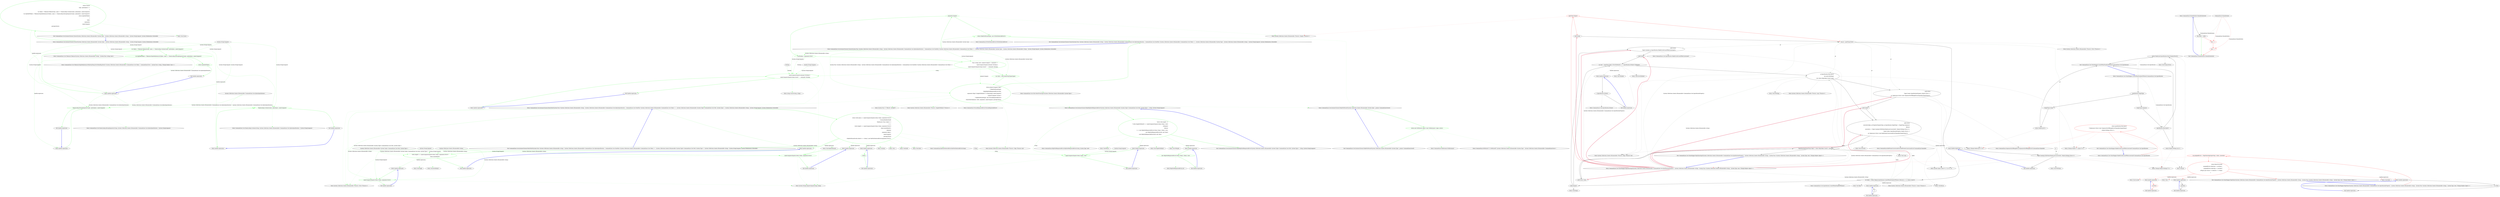 digraph  {
d1 [label="return Choose(\r\n                (args, optionSpecs) =>\r\n                    {\r\n                        var tokens = Tokenizer.Tokenize(args, name => NameLookup.Contains(name, optionSpecs, nameComparer));\r\n                        var explodedTokens = Tokenizer.ExplodeOptionList(tokens, name => NameLookup.HavingSeparator(name, optionSpecs, nameComparer));\r\n                        return explodedTokens;\r\n                    },\r\n                types,\r\n                arguments,\r\n                nameComparer,\r\n                parsingCulture);", span="19-29", cluster="CommandLine.Core.InstanceChooser.Choose(System.Collections.Generic.IEnumerable<System.Type>, System.Collections.Generic.IEnumerable<string>, System.StringComparer, System.Globalization.CultureInfo)", color=green, community=0];
d0 [label="Entry CommandLine.Core.InstanceChooser.Choose(System.Collections.Generic.IEnumerable<System.Type>, System.Collections.Generic.IEnumerable<string>, System.StringComparer, System.Globalization.CultureInfo)", span="13-13", cluster="CommandLine.Core.InstanceChooser.Choose(System.Collections.Generic.IEnumerable<System.Type>, System.Collections.Generic.IEnumerable<string>, System.StringComparer, System.Globalization.CultureInfo)"];
d2 [label="Exit CommandLine.Core.InstanceChooser.Choose(System.Collections.Generic.IEnumerable<System.Type>, System.Collections.Generic.IEnumerable<string>, System.StringComparer, System.Globalization.CultureInfo)", span="13-13", cluster="CommandLine.Core.InstanceChooser.Choose(System.Collections.Generic.IEnumerable<System.Type>, System.Collections.Generic.IEnumerable<string>, System.StringComparer, System.Globalization.CultureInfo)"];
d3 [label="Entry Unk.Choose", span="", cluster="Unk.Choose"];
d4 [label="Entry lambda expression", span="20-25", cluster="lambda expression"];
d5 [label="var tokens = Tokenizer.Tokenize(args, name => NameLookup.Contains(name, optionSpecs, nameComparer))", span="22-22", cluster="lambda expression", color=green, community=0];
d82 [label="System.StringComparer", span=""];
d6 [label="var explodedTokens = Tokenizer.ExplodeOptionList(tokens, name => NameLookup.HavingSeparator(name, optionSpecs, nameComparer))", span="23-23", cluster="lambda expression", color=green, community=0];
d9 [label="Entry CommandLine.Core.Tokenizer.Tokenize(System.Collections.Generic.IEnumerable<string>, System.Func<string, bool>)", span="14-14", cluster="CommandLine.Core.Tokenizer.Tokenize(System.Collections.Generic.IEnumerable<string>, System.Func<string, bool>)"];
d11 [label="Entry lambda expression", span="22-22", cluster="lambda expression"];
d12 [label="NameLookup.Contains(name, optionSpecs, nameComparer)", span="22-22", cluster="lambda expression", color=green, community=0];
d83 [label="System.Collections.Generic.IEnumerable<CommandLine.Core.OptionSpecification>", span=""];
d13 [label="Exit lambda expression", span="22-22", cluster="lambda expression"];
d14 [label="Entry CommandLine.Core.NameLookup.Contains(string, System.Collections.Generic.IEnumerable<CommandLine.Core.OptionSpecification>, System.StringComparer)", span="11-11", cluster="CommandLine.Core.NameLookup.Contains(string, System.Collections.Generic.IEnumerable<CommandLine.Core.OptionSpecification>, System.StringComparer)"];
d7 [label="return explodedTokens;", span="24-24", cluster="lambda expression", color=green, community=0];
d10 [label="Entry CommandLine.Core.Tokenizer.ExplodeOptionList(RailwaySharp.ErrorHandling.Result<System.Collections.Generic.IEnumerable<CommandLine.Core.Token>, CommandLine.Error>, System.Func<string, CSharpx.Maybe<char>>)", span="47-47", cluster="CommandLine.Core.Tokenizer.ExplodeOptionList(RailwaySharp.ErrorHandling.Result<System.Collections.Generic.IEnumerable<CommandLine.Core.Token>, CommandLine.Error>, System.Func<string, CSharpx.Maybe<char>>)"];
d15 [label="Entry lambda expression", span="23-23", cluster="lambda expression"];
d16 [label="NameLookup.HavingSeparator(name, optionSpecs, nameComparer)", span="23-23", cluster="lambda expression", color=green, community=0];
d17 [label="Exit lambda expression", span="23-23", cluster="lambda expression"];
d18 [label="Entry CommandLine.Core.NameLookup.HavingSeparator(string, System.Collections.Generic.IEnumerable<CommandLine.Core.OptionSpecification>, System.StringComparer)", span="16-16", cluster="CommandLine.Core.NameLookup.HavingSeparator(string, System.Collections.Generic.IEnumerable<CommandLine.Core.OptionSpecification>, System.StringComparer)"];
d8 [label="Exit lambda expression", span="20-25", cluster="lambda expression"];
d20 [label="arguments.Empty()", span="39-39", cluster="CommandLine.Core.InstanceChooser.Choose(System.Func<System.Collections.Generic.IEnumerable<string>, System.Collections.Generic.IEnumerable<CommandLine.Core.OptionSpecification>, CommandLine.Core.StatePair<System.Collections.Generic.IEnumerable<CommandLine.Core.Token>>>, System.Collections.Generic.IEnumerable<System.Type>, System.Collections.Generic.IEnumerable<string>, System.StringComparer, System.Globalization.CultureInfo)", color=green, community=0];
d19 [label="Entry CommandLine.Core.InstanceChooser.Choose(System.Func<System.Collections.Generic.IEnumerable<string>, System.Collections.Generic.IEnumerable<CommandLine.Core.OptionSpecification>, CommandLine.Core.StatePair<System.Collections.Generic.IEnumerable<CommandLine.Core.Token>>>, System.Collections.Generic.IEnumerable<System.Type>, System.Collections.Generic.IEnumerable<string>, System.StringComparer, System.Globalization.CultureInfo)", span="32-32", cluster="CommandLine.Core.InstanceChooser.Choose(System.Func<System.Collections.Generic.IEnumerable<string>, System.Collections.Generic.IEnumerable<CommandLine.Core.OptionSpecification>, CommandLine.Core.StatePair<System.Collections.Generic.IEnumerable<CommandLine.Core.Token>>>, System.Collections.Generic.IEnumerable<System.Type>, System.Collections.Generic.IEnumerable<string>, System.StringComparer, System.Globalization.CultureInfo)"];
d21 [label="return MakeNotParsed(types, new NoVerbSelectedError());", span="41-41", cluster="CommandLine.Core.InstanceChooser.Choose(System.Func<System.Collections.Generic.IEnumerable<string>, System.Collections.Generic.IEnumerable<CommandLine.Core.OptionSpecification>, CommandLine.Core.StatePair<System.Collections.Generic.IEnumerable<CommandLine.Core.Token>>>, System.Collections.Generic.IEnumerable<System.Type>, System.Collections.Generic.IEnumerable<string>, System.StringComparer, System.Globalization.CultureInfo)", color=green, community=0];
d22 [label="var firstArg = arguments.First()", span="44-44", cluster="CommandLine.Core.InstanceChooser.Choose(System.Func<System.Collections.Generic.IEnumerable<string>, System.Collections.Generic.IEnumerable<CommandLine.Core.OptionSpecification>, CommandLine.Core.StatePair<System.Collections.Generic.IEnumerable<CommandLine.Core.Token>>>, System.Collections.Generic.IEnumerable<System.Type>, System.Collections.Generic.IEnumerable<string>, System.StringComparer, System.Globalization.CultureInfo)", color=green, community=0];
d27 [label="Entry System.Collections.Generic.IEnumerable<TSource>.Empty<TSource>()", span="31-31", cluster="System.Collections.Generic.IEnumerable<TSource>.Empty<TSource>()"];
d26 [label="Exit CommandLine.Core.InstanceChooser.Choose(System.Func<System.Collections.Generic.IEnumerable<string>, System.Collections.Generic.IEnumerable<CommandLine.Core.OptionSpecification>, CommandLine.Core.StatePair<System.Collections.Generic.IEnumerable<CommandLine.Core.Token>>>, System.Collections.Generic.IEnumerable<System.Type>, System.Collections.Generic.IEnumerable<string>, System.StringComparer, System.Globalization.CultureInfo)", span="32-32", cluster="CommandLine.Core.InstanceChooser.Choose(System.Func<System.Collections.Generic.IEnumerable<string>, System.Collections.Generic.IEnumerable<CommandLine.Core.OptionSpecification>, CommandLine.Core.StatePair<System.Collections.Generic.IEnumerable<CommandLine.Core.Token>>>, System.Collections.Generic.IEnumerable<System.Type>, System.Collections.Generic.IEnumerable<string>, System.StringComparer, System.Globalization.CultureInfo)"];
d28 [label="Entry CommandLine.NoVerbSelectedError.NoVerbSelectedError()", span="421-421", cluster="CommandLine.NoVerbSelectedError.NoVerbSelectedError()"];
d29 [label="Entry CommandLine.Core.InstanceChooser.MakeNotParsed(System.Collections.Generic.IEnumerable<System.Type>, params CommandLine.Error[])", span="95-95", cluster="CommandLine.Core.InstanceChooser.MakeNotParsed(System.Collections.Generic.IEnumerable<System.Type>, params CommandLine.Error[])"];
d23 [label="Func<string, bool> preprocCompare = command =>\r\n                    nameComparer.Equals(command, firstArg) ||\r\n                    nameComparer.Equals(string.Concat(''--'', command), firstArg)", span="46-48", cluster="CommandLine.Core.InstanceChooser.Choose(System.Func<System.Collections.Generic.IEnumerable<string>, System.Collections.Generic.IEnumerable<CommandLine.Core.OptionSpecification>, CommandLine.Core.StatePair<System.Collections.Generic.IEnumerable<CommandLine.Core.Token>>>, System.Collections.Generic.IEnumerable<System.Type>, System.Collections.Generic.IEnumerable<string>, System.StringComparer, System.Globalization.CultureInfo)", color=green, community=0];
d30 [label="Entry System.Collections.Generic.IEnumerable<TSource>.First<TSource>()", span="0-0", cluster="System.Collections.Generic.IEnumerable<TSource>.First<TSource>()"];
d39 [label="nameComparer.Equals(command, firstArg) ||\r\n                    nameComparer.Equals(string.Concat(''--'', command), firstArg)", span="47-48", cluster="lambda expression", color=green, community=0];
d24 [label="var verbs = Verb.SelectFromTypes(types)", span="50-50", cluster="CommandLine.Core.InstanceChooser.Choose(System.Func<System.Collections.Generic.IEnumerable<string>, System.Collections.Generic.IEnumerable<CommandLine.Core.OptionSpecification>, CommandLine.Core.StatePair<System.Collections.Generic.IEnumerable<CommandLine.Core.Token>>>, System.Collections.Generic.IEnumerable<System.Type>, System.Collections.Generic.IEnumerable<string>, System.StringComparer, System.Globalization.CultureInfo)", color=green, community=0];
d25 [label="return preprocCompare(''help'')\r\n                ? MakeNotParsed(types,\r\n                    MakeHelpVerbRequestedError(verbs,\r\n                        arguments.Skip(1).SingleOrDefault() ?? string.Empty, nameComparer))\r\n                : preprocCompare(''version'')\r\n                    ? MakeNotParsed(types, new VersionRequestedError())\r\n                    : MatchVerb(tokenizer, verbs, arguments, nameComparer, parsingCulture);", span="52-58", cluster="CommandLine.Core.InstanceChooser.Choose(System.Func<System.Collections.Generic.IEnumerable<string>, System.Collections.Generic.IEnumerable<CommandLine.Core.OptionSpecification>, CommandLine.Core.StatePair<System.Collections.Generic.IEnumerable<CommandLine.Core.Token>>>, System.Collections.Generic.IEnumerable<System.Type>, System.Collections.Generic.IEnumerable<string>, System.StringComparer, System.Globalization.CultureInfo)", color=green, community=0];
d84 [label="System.StringComparer", span=""];
d85 [label=firstArg, span=""];
d38 [label="Entry lambda expression", span="46-48", cluster="lambda expression"];
d40 [label="Exit lambda expression", span="46-48", cluster="lambda expression"];
d41 [label="Entry System.StringComparer.Equals(string, string)", span="0-0", cluster="System.StringComparer.Equals(string, string)"];
d42 [label="Entry string.Concat(string, string)", span="0-0", cluster="string.Concat(string, string)"];
d31 [label="Entry CommandLine.Core.Verb.SelectFromTypes(System.Collections.Generic.IEnumerable<System.Type>)", span="40-40", cluster="CommandLine.Core.Verb.SelectFromTypes(System.Collections.Generic.IEnumerable<System.Type>)"];
d32 [label="Entry System.Func<T, TResult>.Invoke(T)", span="0-0", cluster="System.Func<T, TResult>.Invoke(T)"];
d33 [label="Entry System.Collections.Generic.IEnumerable<TSource>.Skip<TSource>(int)", span="0-0", cluster="System.Collections.Generic.IEnumerable<TSource>.Skip<TSource>(int)"];
d34 [label="Entry System.Collections.Generic.IEnumerable<TSource>.SingleOrDefault<TSource>()", span="0-0", cluster="System.Collections.Generic.IEnumerable<TSource>.SingleOrDefault<TSource>()"];
d35 [label="Entry CommandLine.Core.InstanceChooser.MakeHelpVerbRequestedError(System.Collections.Generic.IEnumerable<System.Tuple<CommandLine.Core.Verb, System.Type>>, string, System.StringComparer)", span="81-81", cluster="CommandLine.Core.InstanceChooser.MakeHelpVerbRequestedError(System.Collections.Generic.IEnumerable<System.Tuple<CommandLine.Core.Verb, System.Type>>, string, System.StringComparer)"];
d36 [label="Entry CommandLine.VersionRequestedError.VersionRequestedError()", span="432-432", cluster="CommandLine.VersionRequestedError.VersionRequestedError()"];
d37 [label="Entry CommandLine.Core.InstanceChooser.MatchVerb(System.Func<System.Collections.Generic.IEnumerable<string>, System.Collections.Generic.IEnumerable<CommandLine.Core.OptionSpecification>, CommandLine.Core.StatePair<System.Collections.Generic.IEnumerable<CommandLine.Core.Token>>>, System.Collections.Generic.IEnumerable<System.Tuple<CommandLine.Core.Verb, System.Type>>, System.Collections.Generic.IEnumerable<string>, System.StringComparer, System.Globalization.CultureInfo)", span="61-61", cluster="CommandLine.Core.InstanceChooser.MatchVerb(System.Func<System.Collections.Generic.IEnumerable<string>, System.Collections.Generic.IEnumerable<CommandLine.Core.OptionSpecification>, CommandLine.Core.StatePair<System.Collections.Generic.IEnumerable<CommandLine.Core.Token>>>, System.Collections.Generic.IEnumerable<System.Tuple<CommandLine.Core.Verb, System.Type>>, System.Collections.Generic.IEnumerable<string>, System.StringComparer, System.Globalization.CultureInfo)"];
d43 [label="return verbs.Any(a => nameComparer.Equals(a.Item1.Name, arguments.First()))\r\n                ? InstanceBuilder.Build(\r\n                    Maybe.Just<Func<object>>(\r\n                        () =>\r\n                            verbs.Single(v => nameComparer.Equals(v.Item1.Name, arguments.First()))\r\n                                .Item2.AutoDefault()),\r\n                    tokenizer,\r\n                    arguments.Skip(1),\r\n                    nameComparer,\r\n                    parsingCulture)\r\n                : MakeNotParsed(verbs.Select(v => v.Item2), new BadVerbSelectedError(arguments.First()));", span="68-78", cluster="CommandLine.Core.InstanceChooser.MatchVerb(System.Func<System.Collections.Generic.IEnumerable<string>, System.Collections.Generic.IEnumerable<CommandLine.Core.OptionSpecification>, CommandLine.Core.StatePair<System.Collections.Generic.IEnumerable<CommandLine.Core.Token>>>, System.Collections.Generic.IEnumerable<System.Tuple<CommandLine.Core.Verb, System.Type>>, System.Collections.Generic.IEnumerable<string>, System.StringComparer, System.Globalization.CultureInfo)", color=green, community=0];
d44 [label="Exit CommandLine.Core.InstanceChooser.MatchVerb(System.Func<System.Collections.Generic.IEnumerable<string>, System.Collections.Generic.IEnumerable<CommandLine.Core.OptionSpecification>, CommandLine.Core.StatePair<System.Collections.Generic.IEnumerable<CommandLine.Core.Token>>>, System.Collections.Generic.IEnumerable<System.Tuple<CommandLine.Core.Verb, System.Type>>, System.Collections.Generic.IEnumerable<string>, System.StringComparer, System.Globalization.CultureInfo)", span="61-61", cluster="CommandLine.Core.InstanceChooser.MatchVerb(System.Func<System.Collections.Generic.IEnumerable<string>, System.Collections.Generic.IEnumerable<CommandLine.Core.OptionSpecification>, CommandLine.Core.StatePair<System.Collections.Generic.IEnumerable<CommandLine.Core.Token>>>, System.Collections.Generic.IEnumerable<System.Tuple<CommandLine.Core.Verb, System.Type>>, System.Collections.Generic.IEnumerable<string>, System.StringComparer, System.Globalization.CultureInfo)"];
d45 [label="Entry Unk.Any", span="", cluster="Unk.Any"];
d46 [label="Entry Unk.>", span="", cluster="Unk.>"];
d47 [label="Entry Unk.Build", span="", cluster="Unk.Build"];
d48 [label="Entry Unk.Select", span="", cluster="Unk.Select"];
d49 [label="Entry CommandLine.BadVerbSelectedError.BadVerbSelectedError(string)", span="357-357", cluster="CommandLine.BadVerbSelectedError.BadVerbSelectedError(string)"];
d50 [label="Entry Unk.MakeNotParsed", span="", cluster="Unk.MakeNotParsed"];
d51 [label="Entry lambda expression", span="68-68", cluster="lambda expression"];
d54 [label="Entry lambda expression", span="71-73", cluster="lambda expression"];
d62 [label="Entry lambda expression", span="78-78", cluster="lambda expression"];
d52 [label="nameComparer.Equals(a.Item1.Name, arguments.First())", span="68-68", cluster="lambda expression", color=green, community=0];
d86 [label="System.Collections.Generic.IEnumerable<string>", span=""];
d87 [label="System.StringComparer", span=""];
d53 [label="Exit lambda expression", span="68-68", cluster="lambda expression"];
d55 [label="verbs.Single(v => nameComparer.Equals(v.Item1.Name, arguments.First()))\r\n                                .Item2.AutoDefault()", span="72-73", cluster="lambda expression", color=green, community=0];
d88 [label="System.Collections.Generic.IEnumerable<System.Tuple<CommandLine.Core.Verb, System.Type>>", span=""];
d56 [label="Exit lambda expression", span="71-73", cluster="lambda expression"];
d57 [label="Entry Unk.Single", span="", cluster="Unk.Single"];
d58 [label="Entry Unk.AutoDefault", span="", cluster="Unk.AutoDefault"];
d59 [label="Entry lambda expression", span="72-72", cluster="lambda expression"];
d60 [label="nameComparer.Equals(v.Item1.Name, arguments.First())", span="72-72", cluster="lambda expression", color=green, community=0];
d61 [label="Exit lambda expression", span="72-72", cluster="lambda expression"];
d63 [label="v.Item2", span="78-78", cluster="lambda expression", color=green, community=0];
d64 [label="Exit lambda expression", span="78-78", cluster="lambda expression"];
d65 [label="return verb.Length > 0\r\n                ? verbs.SingleOrDefault(v => nameComparer.Equals(v.Item1.Name, verb))\r\n                        .ToMaybe()\r\n                        .Return(\r\n                            v => new HelpVerbRequestedError(v.Item1.Name, v.Item2, true),\r\n                            new HelpVerbRequestedError(null, null, false))\r\n                : new HelpVerbRequestedError(null, null, false);", span="86-92", cluster="CommandLine.Core.InstanceChooser.MakeHelpVerbRequestedError(System.Collections.Generic.IEnumerable<System.Tuple<CommandLine.Core.Verb, System.Type>>, string, System.StringComparer)", color=green, community=0];
d66 [label="Exit CommandLine.Core.InstanceChooser.MakeHelpVerbRequestedError(System.Collections.Generic.IEnumerable<System.Tuple<CommandLine.Core.Verb, System.Type>>, string, System.StringComparer)", span="81-81", cluster="CommandLine.Core.InstanceChooser.MakeHelpVerbRequestedError(System.Collections.Generic.IEnumerable<System.Tuple<CommandLine.Core.Verb, System.Type>>, string, System.StringComparer)"];
d67 [label="Entry Unk.SingleOrDefault", span="", cluster="Unk.SingleOrDefault"];
d68 [label="Entry Unk.ToMaybe", span="", cluster="Unk.ToMaybe"];
d69 [label="Entry CommandLine.HelpVerbRequestedError.HelpVerbRequestedError(string, System.Type, bool)", span="383-383", cluster="CommandLine.HelpVerbRequestedError.HelpVerbRequestedError(string, System.Type, bool)"];
d70 [label="Entry Unk.Return", span="", cluster="Unk.Return"];
d71 [label="Entry lambda expression", span="87-87", cluster="lambda expression"];
d74 [label="Entry lambda expression", span="90-90", cluster="lambda expression"];
d72 [label="nameComparer.Equals(v.Item1.Name, verb)", span="87-87", cluster="lambda expression", color=green, community=0];
d89 [label=string, span=""];
d90 [label="System.StringComparer", span=""];
d73 [label="Exit lambda expression", span="87-87", cluster="lambda expression"];
d75 [label="new HelpVerbRequestedError(v.Item1.Name, v.Item2, true)", span="90-90", cluster="lambda expression", color=green, community=0];
d76 [label="Exit lambda expression", span="90-90", cluster="lambda expression"];
d77 [label="Entry HelpVerbRequestedError.cstr", span="", cluster="HelpVerbRequestedError.cstr"];
d78 [label="return new NotParsed<object>(new NullInstance(), types, errors);", span="97-97", cluster="CommandLine.Core.InstanceChooser.MakeNotParsed(System.Collections.Generic.IEnumerable<System.Type>, params CommandLine.Error[])", color=green, community=0];
d79 [label="Exit CommandLine.Core.InstanceChooser.MakeNotParsed(System.Collections.Generic.IEnumerable<System.Type>, params CommandLine.Error[])", span="95-95", cluster="CommandLine.Core.InstanceChooser.MakeNotParsed(System.Collections.Generic.IEnumerable<System.Type>, params CommandLine.Error[])"];
d80 [label="Entry CommandLine.NotParsed<T>.NotParsed(T, System.Collections.Generic.IEnumerable<System.Type>, System.Collections.Generic.IEnumerable<CommandLine.Error>)", span="136-136", cluster="CommandLine.NotParsed<T>.NotParsed(T, System.Collections.Generic.IEnumerable<System.Type>, System.Collections.Generic.IEnumerable<CommandLine.Error>)"];
d81 [label="Entry CommandLine.NullInstance.NullInstance()", span="9-9", cluster="CommandLine.NullInstance.NullInstance()"];
m0_62 [label="Entry Unk.Just", span="", cluster="Unk.Just", file="OptionAttribute.cs"];
m0_38 [label="Entry Unk.Empty", span="", cluster="Unk.Empty", file="OptionAttribute.cs"];
m0_0 [label="Entry CommandLine.Core.ValueMapper.MapValues(System.Collections.Generic.IEnumerable<CommandLine.Core.SpecificationProperty>, System.Collections.Generic.IEnumerable<string>, System.Func<System.Collections.Generic.IEnumerable<string>, System.Type, bool, CSharpx.Maybe<object>>)", span="15-15", cluster="CommandLine.Core.ValueMapper.MapValues(System.Collections.Generic.IEnumerable<CommandLine.Core.SpecificationProperty>, System.Collections.Generic.IEnumerable<string>, System.Func<System.Collections.Generic.IEnumerable<string>, System.Type, bool, CSharpx.Maybe<object>>)", file="OptionAttribute.cs"];
m0_1 [label="var propAndErrors = MapValuesImpl(specProps, values, converter)", span="20-20", cluster="CommandLine.Core.ValueMapper.MapValues(System.Collections.Generic.IEnumerable<CommandLine.Core.SpecificationProperty>, System.Collections.Generic.IEnumerable<string>, System.Func<System.Collections.Generic.IEnumerable<string>, System.Type, bool, CSharpx.Maybe<object>>)", color=red, community=0, file="OptionAttribute.cs"];
m0_2 [label="return Result.Succeed(\r\n                propAndErrors.Select(pe => pe.Item1),\r\n                propAndErrors.Select(pe => pe.Item2)\r\n                    .OfType<Just<Error>>().Select(e => e.Value)\r\n                );", span="22-26", cluster="CommandLine.Core.ValueMapper.MapValues(System.Collections.Generic.IEnumerable<CommandLine.Core.SpecificationProperty>, System.Collections.Generic.IEnumerable<string>, System.Func<System.Collections.Generic.IEnumerable<string>, System.Type, bool, CSharpx.Maybe<object>>)", color=red, community=0, file="OptionAttribute.cs"];
m0_3 [label="Exit CommandLine.Core.ValueMapper.MapValues(System.Collections.Generic.IEnumerable<CommandLine.Core.SpecificationProperty>, System.Collections.Generic.IEnumerable<string>, System.Func<System.Collections.Generic.IEnumerable<string>, System.Type, bool, CSharpx.Maybe<object>>)", span="15-15", cluster="CommandLine.Core.ValueMapper.MapValues(System.Collections.Generic.IEnumerable<CommandLine.Core.SpecificationProperty>, System.Collections.Generic.IEnumerable<string>, System.Func<System.Collections.Generic.IEnumerable<string>, System.Type, bool, CSharpx.Maybe<object>>)", file="OptionAttribute.cs"];
m0_50 [label="Entry Unk.converter", span="", cluster="Unk.converter", file="OptionAttribute.cs"];
m0_6 [label="Entry Unk.>", span="", cluster="Unk.>", file="OptionAttribute.cs"];
m0_4 [label="Entry CommandLine.Core.ValueMapper.MapValuesImpl(System.Collections.Generic.IEnumerable<CommandLine.Core.SpecificationProperty>, System.Collections.Generic.IEnumerable<string>, System.Func<System.Collections.Generic.IEnumerable<string>, System.Type, bool, CSharpx.Maybe<object>>)", span="29-29", cluster="CommandLine.Core.ValueMapper.MapValuesImpl(System.Collections.Generic.IEnumerable<CommandLine.Core.SpecificationProperty>, System.Collections.Generic.IEnumerable<string>, System.Func<System.Collections.Generic.IEnumerable<string>, System.Type, bool, CSharpx.Maybe<object>>)", file="OptionAttribute.cs"];
m0_17 [label="specProps.Empty()", span="34-34", cluster="CommandLine.Core.ValueMapper.MapValuesImpl(System.Collections.Generic.IEnumerable<CommandLine.Core.SpecificationProperty>, System.Collections.Generic.IEnumerable<string>, System.Func<System.Collections.Generic.IEnumerable<string>, System.Type, bool, CSharpx.Maybe<object>>)", color=red, community=0, file="OptionAttribute.cs"];
m0_18 [label="yield break;", span="36-36", cluster="CommandLine.Core.ValueMapper.MapValuesImpl(System.Collections.Generic.IEnumerable<CommandLine.Core.SpecificationProperty>, System.Collections.Generic.IEnumerable<string>, System.Func<System.Collections.Generic.IEnumerable<string>, System.Type, bool, CSharpx.Maybe<object>>)", file="OptionAttribute.cs"];
m0_22 [label="yield return\r\n                    Tuple.Create(pt, pt.Specification.MakeErrorInCaseOfMinConstraint());", span="42-43", cluster="CommandLine.Core.ValueMapper.MapValuesImpl(System.Collections.Generic.IEnumerable<CommandLine.Core.SpecificationProperty>, System.Collections.Generic.IEnumerable<string>, System.Func<System.Collections.Generic.IEnumerable<string>, System.Type, bool, CSharpx.Maybe<object>>)", file="OptionAttribute.cs"];
m0_23 [label="yield break;", span="44-44", cluster="CommandLine.Core.ValueMapper.MapValuesImpl(System.Collections.Generic.IEnumerable<CommandLine.Core.SpecificationProperty>, System.Collections.Generic.IEnumerable<string>, System.Func<System.Collections.Generic.IEnumerable<string>, System.Type, bool, CSharpx.Maybe<object>>)", file="OptionAttribute.cs"];
m0_26 [label="yield return\r\n                    Tuple.Create<SpecificationProperty, Maybe<Error>>(\r\n                        pt, Maybe.Just<Error>(new SequenceOutOfRangeError(NameInfo.EmptyName)));", span="52-54", cluster="CommandLine.Core.ValueMapper.MapValuesImpl(System.Collections.Generic.IEnumerable<CommandLine.Core.SpecificationProperty>, System.Collections.Generic.IEnumerable<string>, System.Func<System.Collections.Generic.IEnumerable<string>, System.Type, bool, CSharpx.Maybe<object>>)", file="OptionAttribute.cs"];
m0_27 [label="yield break;", span="55-55", cluster="CommandLine.Core.ValueMapper.MapValuesImpl(System.Collections.Generic.IEnumerable<CommandLine.Core.SpecificationProperty>, System.Collections.Generic.IEnumerable<string>, System.Func<System.Collections.Generic.IEnumerable<string>, System.Type, bool, CSharpx.Maybe<object>>)", file="OptionAttribute.cs"];
m0_28 [label="yield return\r\n                converter(taken, pt.Property.PropertyType, pt.Specification.TargetType != TargetType.Sequence)\r\n                    .Return(\r\n                        converted => Tuple.Create(pt.WithValue(Maybe.Just(converted)), Maybe.Nothing<Error>()),\r\n                        Tuple.Create<SpecificationProperty, Maybe<Error>>(\r\n                            pt, Maybe.Just<Error>(new BadFormatConversionError(NameInfo.EmptyName))));", span="58-63", cluster="CommandLine.Core.ValueMapper.MapValuesImpl(System.Collections.Generic.IEnumerable<CommandLine.Core.SpecificationProperty>, System.Collections.Generic.IEnumerable<string>, System.Func<System.Collections.Generic.IEnumerable<string>, System.Type, bool, CSharpx.Maybe<object>>)", file="OptionAttribute.cs"];
m0_30 [label="yield return value;", span="67-67", cluster="CommandLine.Core.ValueMapper.MapValuesImpl(System.Collections.Generic.IEnumerable<CommandLine.Core.SpecificationProperty>, System.Collections.Generic.IEnumerable<string>, System.Func<System.Collections.Generic.IEnumerable<string>, System.Type, bool, CSharpx.Maybe<object>>)", file="OptionAttribute.cs"];
m0_19 [label="var pt = specProps.First()", span="38-38", cluster="CommandLine.Core.ValueMapper.MapValuesImpl(System.Collections.Generic.IEnumerable<CommandLine.Core.SpecificationProperty>, System.Collections.Generic.IEnumerable<string>, System.Func<System.Collections.Generic.IEnumerable<string>, System.Type, bool, CSharpx.Maybe<object>>)", file="OptionAttribute.cs"];
m0_20 [label="var taken = values.Take(pt.Specification.CountOfMaxNumberOfValues().Return(n => n, values.Count()))", span="39-39", cluster="CommandLine.Core.ValueMapper.MapValuesImpl(System.Collections.Generic.IEnumerable<CommandLine.Core.SpecificationProperty>, System.Collections.Generic.IEnumerable<string>, System.Func<System.Collections.Generic.IEnumerable<string>, System.Type, bool, CSharpx.Maybe<object>>)", file="OptionAttribute.cs"];
m0_24 [label="var next = specProps.Skip(1).FirstOrDefault(s => s.Specification.IsValue()).ToMaybe()", span="47-47", cluster="CommandLine.Core.ValueMapper.MapValuesImpl(System.Collections.Generic.IEnumerable<CommandLine.Core.SpecificationProperty>, System.Collections.Generic.IEnumerable<string>, System.Func<System.Collections.Generic.IEnumerable<string>, System.Type, bool, CSharpx.Maybe<object>>)", file="OptionAttribute.cs"];
m0_25 [label="pt.Specification.Max.IsJust()\r\n                && next.IsNothing()\r\n                && values.Skip(taken.Count()).Any()", span="48-50", cluster="CommandLine.Core.ValueMapper.MapValuesImpl(System.Collections.Generic.IEnumerable<CommandLine.Core.SpecificationProperty>, System.Collections.Generic.IEnumerable<string>, System.Func<System.Collections.Generic.IEnumerable<string>, System.Type, bool, CSharpx.Maybe<object>>)", file="OptionAttribute.cs"];
m0_29 [label="MapValuesImpl(specProps.Skip(1), values.Skip(taken.Count()), converter)", span="65-65", cluster="CommandLine.Core.ValueMapper.MapValuesImpl(System.Collections.Generic.IEnumerable<CommandLine.Core.SpecificationProperty>, System.Collections.Generic.IEnumerable<string>, System.Func<System.Collections.Generic.IEnumerable<string>, System.Type, bool, CSharpx.Maybe<object>>)", file="OptionAttribute.cs"];
m0_21 [label="taken.Empty()", span="40-40", cluster="CommandLine.Core.ValueMapper.MapValuesImpl(System.Collections.Generic.IEnumerable<CommandLine.Core.SpecificationProperty>, System.Collections.Generic.IEnumerable<string>, System.Func<System.Collections.Generic.IEnumerable<string>, System.Type, bool, CSharpx.Maybe<object>>)", file="OptionAttribute.cs"];
m0_31 [label="Exit CommandLine.Core.ValueMapper.MapValuesImpl(System.Collections.Generic.IEnumerable<CommandLine.Core.SpecificationProperty>, System.Collections.Generic.IEnumerable<string>, System.Func<System.Collections.Generic.IEnumerable<string>, System.Type, bool, CSharpx.Maybe<object>>)", span="29-29", cluster="CommandLine.Core.ValueMapper.MapValuesImpl(System.Collections.Generic.IEnumerable<CommandLine.Core.SpecificationProperty>, System.Collections.Generic.IEnumerable<string>, System.Func<System.Collections.Generic.IEnumerable<string>, System.Type, bool, CSharpx.Maybe<object>>)", file="OptionAttribute.cs"];
m0_34 [label="Entry CommandLine.Core.Specification.CountOfMaxNumberOfValues()", span="71-71", cluster="CommandLine.Core.Specification.CountOfMaxNumberOfValues()", file="OptionAttribute.cs"];
m0_58 [label="Entry CommandLine.Core.Specification.IsValue()", span="15-15", cluster="CommandLine.Core.Specification.IsValue()", file="OptionAttribute.cs"];
m0_45 [label="Entry Unk.IsNothing", span="", cluster="Unk.IsNothing", file="OptionAttribute.cs"];
m0_74 [label="Entry Unk.FromJustStrict", span="", cluster="Unk.FromJustStrict", file="OptionAttribute.cs"];
m0_37 [label="Entry Unk.Take", span="", cluster="Unk.Take", file="OptionAttribute.cs"];
m0_43 [label="Entry Unk.ToMaybe", span="", cluster="Unk.ToMaybe", file="OptionAttribute.cs"];
m0_47 [label="Entry System.Collections.Generic.IEnumerable<TSource>.Any<TSource>()", span="0-0", cluster="System.Collections.Generic.IEnumerable<TSource>.Any<TSource>()", file="OptionAttribute.cs"];
m0_40 [label="Entry System.Tuple.Create<T1, T2>(T1, T2)", span="0-0", cluster="System.Tuple.Create<T1, T2>(T1, T2)", file="OptionAttribute.cs"];
m0_48 [label="Entry CommandLine.SequenceOutOfRangeError.SequenceOutOfRangeError(CommandLine.NameInfo)", span="360-360", cluster="CommandLine.SequenceOutOfRangeError.SequenceOutOfRangeError(CommandLine.NameInfo)", file="OptionAttribute.cs"];
m0_59 [label="Entry lambda expression", span="61-61", cluster="lambda expression", file="OptionAttribute.cs"];
m0_8 [label="Entry lambda expression", span="23-23", cluster="lambda expression", file="OptionAttribute.cs"];
m0_11 [label="Entry lambda expression", span="24-24", cluster="lambda expression", file="OptionAttribute.cs"];
m0_14 [label="Entry lambda expression", span="25-25", cluster="lambda expression", file="OptionAttribute.cs"];
m0_9 [label="pe.Item1", span="23-23", cluster="lambda expression", color=red, community=0, file="OptionAttribute.cs"];
m0_10 [label="Exit lambda expression", span="23-23", cluster="lambda expression", file="OptionAttribute.cs"];
m0_12 [label="pe.Item2", span="24-24", cluster="lambda expression", file="OptionAttribute.cs"];
m0_13 [label="Exit lambda expression", span="24-24", cluster="lambda expression", file="OptionAttribute.cs"];
m0_15 [label="e.Value", span="25-25", cluster="lambda expression", file="OptionAttribute.cs"];
m0_16 [label="Exit lambda expression", span="25-25", cluster="lambda expression", file="OptionAttribute.cs"];
m0_60 [label="Tuple.Create(pt.WithValue(Maybe.Just(converted)), Maybe.Nothing<Error>())", span="61-61", cluster="lambda expression", file="OptionAttribute.cs"];
m0_52 [label="Entry lambda expression", span="39-39", cluster="lambda expression", file="OptionAttribute.cs"];
m0_55 [label="Entry lambda expression", span="47-47", cluster="lambda expression", file="OptionAttribute.cs"];
m0_53 [label=n, span="39-39", cluster="lambda expression", file="OptionAttribute.cs"];
m0_54 [label="Exit lambda expression", span="39-39", cluster="lambda expression", file="OptionAttribute.cs"];
m0_56 [label="s.Specification.IsValue()", span="47-47", cluster="lambda expression", file="OptionAttribute.cs"];
m0_57 [label="Exit lambda expression", span="47-47", cluster="lambda expression", file="OptionAttribute.cs"];
m0_61 [label="Exit lambda expression", span="61-61", cluster="lambda expression", file="OptionAttribute.cs"];
m0_33 [label="Entry System.Collections.Generic.IEnumerable<TSource>.First<TSource>()", span="0-0", cluster="System.Collections.Generic.IEnumerable<TSource>.First<TSource>()", file="OptionAttribute.cs"];
m0_49 [label="Entry CSharpx.Maybe.Just<T>(T)", span="124-124", cluster="CSharpx.Maybe.Just<T>(T)", file="OptionAttribute.cs"];
m0_41 [label="Entry System.Collections.Generic.IEnumerable<TSource>.Skip<TSource>(int)", span="0-0", cluster="System.Collections.Generic.IEnumerable<TSource>.Skip<TSource>(int)", file="OptionAttribute.cs"];
m0_75 [label="Entry CommandLine.Core.ValueMapper.MakeErrorInCaseOfMinConstraint(CommandLine.Core.Specification)", span="87-87", cluster="CommandLine.Core.ValueMapper.MakeErrorInCaseOfMinConstraint(CommandLine.Core.Specification)", file="OptionAttribute.cs"];
m0_76 [label="return specification.Min.IsJust()\r\n                ? Maybe.Just<Error>(new SequenceOutOfRangeError(NameInfo.EmptyName))\r\n                : Maybe.Nothing<Error>();", span="89-91", cluster="CommandLine.Core.ValueMapper.MakeErrorInCaseOfMinConstraint(CommandLine.Core.Specification)", color=red, community=0, file="OptionAttribute.cs"];
m0_77 [label="Exit CommandLine.Core.ValueMapper.MakeErrorInCaseOfMinConstraint(CommandLine.Core.Specification)", span="87-87", cluster="CommandLine.Core.ValueMapper.MakeErrorInCaseOfMinConstraint(CommandLine.Core.Specification)", file="OptionAttribute.cs"];
m0_5 [label="Entry Unk.Select", span="", cluster="Unk.Select", file="OptionAttribute.cs"];
m0_51 [label="Entry CommandLine.BadFormatConversionError.BadFormatConversionError(CommandLine.NameInfo)", span="349-349", cluster="CommandLine.BadFormatConversionError.BadFormatConversionError(CommandLine.NameInfo)", file="OptionAttribute.cs"];
m0_39 [label="Entry CommandLine.Core.Specification.MakeErrorInCaseOfMinConstraint()", span="87-87", cluster="CommandLine.Core.Specification.MakeErrorInCaseOfMinConstraint()", file="OptionAttribute.cs"];
m0_36 [label="Entry Unk.Return", span="", cluster="Unk.Return", file="OptionAttribute.cs"];
m0_64 [label="Entry CSharpx.Maybe.Nothing<T>()", span="116-116", cluster="CSharpx.Maybe.Nothing<T>()", file="OptionAttribute.cs"];
m0_63 [label="Entry Unk.WithValue", span="", cluster="Unk.WithValue", file="OptionAttribute.cs"];
m0_35 [label="Entry System.Collections.Generic.IEnumerable<TSource>.Count<TSource>()", span="0-0", cluster="System.Collections.Generic.IEnumerable<TSource>.Count<TSource>()", file="OptionAttribute.cs"];
m0_65 [label="Entry CommandLine.Core.ValueMapper.CountOfMaxNumberOfValues(CommandLine.Core.Specification)", span="71-71", cluster="CommandLine.Core.ValueMapper.CountOfMaxNumberOfValues(CommandLine.Core.Specification)", file="OptionAttribute.cs"];
m0_66 [label="specification.TargetType", span="73-73", cluster="CommandLine.Core.ValueMapper.CountOfMaxNumberOfValues(CommandLine.Core.Specification)", file="OptionAttribute.cs"];
m0_70 [label="specification.Max.IsJust()", span="78-78", cluster="CommandLine.Core.ValueMapper.CountOfMaxNumberOfValues(CommandLine.Core.Specification)", file="OptionAttribute.cs"];
m0_71 [label="return Maybe.Just(specification.Max.FromJustStrict());", span="80-80", cluster="CommandLine.Core.ValueMapper.CountOfMaxNumberOfValues(CommandLine.Core.Specification)", file="OptionAttribute.cs"];
m0_67 [label="TargetType.Scalar", span="75-75", cluster="CommandLine.Core.ValueMapper.CountOfMaxNumberOfValues(CommandLine.Core.Specification)", file="OptionAttribute.cs"];
m0_69 [label="TargetType.Sequence", span="77-77", cluster="CommandLine.Core.ValueMapper.CountOfMaxNumberOfValues(CommandLine.Core.Specification)", file="OptionAttribute.cs"];
m0_68 [label="return Maybe.Just(1);", span="76-76", cluster="CommandLine.Core.ValueMapper.CountOfMaxNumberOfValues(CommandLine.Core.Specification)", file="OptionAttribute.cs"];
m0_72 [label="return Maybe.Nothing<int>();", span="84-84", cluster="CommandLine.Core.ValueMapper.CountOfMaxNumberOfValues(CommandLine.Core.Specification)", file="OptionAttribute.cs"];
m0_73 [label="Exit CommandLine.Core.ValueMapper.CountOfMaxNumberOfValues(CommandLine.Core.Specification)", span="71-71", cluster="CommandLine.Core.ValueMapper.CountOfMaxNumberOfValues(CommandLine.Core.Specification)", file="OptionAttribute.cs"];
m0_42 [label="Entry Unk.FirstOrDefault", span="", cluster="Unk.FirstOrDefault", file="OptionAttribute.cs"];
m0_44 [label="Entry CSharpx.Maybe<T>.IsJust<T>()", span="326-326", cluster="CSharpx.Maybe<T>.IsJust<T>()", file="OptionAttribute.cs"];
m0_46 [label="Entry Unk.Count", span="", cluster="Unk.Count", file="OptionAttribute.cs"];
m0_7 [label="Entry Unk.Succeed", span="", cluster="Unk.Succeed", file="OptionAttribute.cs"];
m0_78 [label=pt, span="", file="OptionAttribute.cs"];
m1_0 [label="Entry CommandLine.ValueAttribute.ValueAttribute(int)", span="20-20", cluster="CommandLine.ValueAttribute.ValueAttribute(int)", file="ValueAttribute.cs"];
m1_1 [label="this.index = index", span="22-22", cluster="CommandLine.ValueAttribute.ValueAttribute(int)", file="ValueAttribute.cs"];
m1_2 [label="min = -1", span="23-23", cluster="CommandLine.ValueAttribute.ValueAttribute(int)", color=red, community=0, file="ValueAttribute.cs"];
m1_3 [label="max = -1", span="24-24", cluster="CommandLine.ValueAttribute.ValueAttribute(int)", color=red, community=0, file="ValueAttribute.cs"];
m1_4 [label="Exit CommandLine.ValueAttribute.ValueAttribute(int)", span="20-20", cluster="CommandLine.ValueAttribute.ValueAttribute(int)", file="ValueAttribute.cs"];
m1_5 [label="CommandLine.ValueAttribute", span="", file="ValueAttribute.cs"];
d1 -> d2  [key=0, style=solid, color=green];
d1 -> d3  [key=2, style=dotted, color=green];
d1 -> d4  [key=1, style=dashed, color=green, label="lambda expression"];
d0 -> d1  [key=0, style=solid, color=green];
d0 -> d5  [key=1, style=dashed, color=green, label="System.StringComparer"];
d0 -> d12  [key=1, style=dashed, color=green, label="System.StringComparer"];
d0 -> d6  [key=1, style=dashed, color=green, label="System.StringComparer"];
d0 -> d16  [key=1, style=dashed, color=green, label="System.StringComparer"];
d2 -> d0  [key=0, style=bold, color=blue];
d4 -> d5  [key=0, style=solid, color=green];
d4 -> d12  [key=1, style=dashed, color=green, label="System.Collections.Generic.IEnumerable<CommandLine.Core.OptionSpecification>"];
d4 -> d6  [key=1, style=dashed, color=green, label="System.Collections.Generic.IEnumerable<CommandLine.Core.OptionSpecification>"];
d4 -> d16  [key=1, style=dashed, color=green, label="System.Collections.Generic.IEnumerable<CommandLine.Core.OptionSpecification>"];
d5 -> d6  [key=0, style=solid, color=green];
d5 -> d9  [key=2, style=dotted, color=green];
d5 -> d11  [key=1, style=dashed, color=green, label="lambda expression"];
d82 -> d5  [key=1, style=dashed, color=green, label="System.StringComparer"];
d82 -> d12  [key=1, style=dashed, color=green, label="System.StringComparer"];
d82 -> d6  [key=1, style=dashed, color=green, label="System.StringComparer"];
d82 -> d16  [key=1, style=dashed, color=green, label="System.StringComparer"];
d6 -> d7  [key=0, style=solid, color=green];
d6 -> d10  [key=2, style=dotted, color=green];
d6 -> d15  [key=1, style=dashed, color=green, label="lambda expression"];
d11 -> d12  [key=0, style=solid, color=green];
d12 -> d13  [key=0, style=solid, color=green];
d12 -> d14  [key=2, style=dotted, color=green];
d83 -> d12  [key=1, style=dashed, color=green, label="System.Collections.Generic.IEnumerable<CommandLine.Core.OptionSpecification>"];
d83 -> d16  [key=1, style=dashed, color=green, label="System.Collections.Generic.IEnumerable<CommandLine.Core.OptionSpecification>"];
d13 -> d11  [key=0, style=bold, color=blue];
d7 -> d8  [key=0, style=solid, color=green];
d15 -> d16  [key=0, style=solid, color=green];
d16 -> d17  [key=0, style=solid, color=green];
d16 -> d18  [key=2, style=dotted, color=green];
d17 -> d15  [key=0, style=bold, color=blue];
d8 -> d4  [key=0, style=bold, color=blue];
d20 -> d21  [key=0, style=solid, color=green];
d20 -> d22  [key=0, style=solid, color=green];
d20 -> d27  [key=2, style=dotted, color=green];
d19 -> d20  [key=0, style=solid, color=green];
d19 -> d21  [key=1, style=dashed, color=green, label="System.Collections.Generic.IEnumerable<System.Type>"];
d19 -> d22  [key=1, style=dashed, color=green, label="System.Collections.Generic.IEnumerable<string>"];
d19 -> d23  [key=1, style=dashed, color=green, label="System.StringComparer"];
d19 -> d39  [key=1, style=dashed, color=green, label="System.StringComparer"];
d19 -> d24  [key=1, style=dashed, color=green, label="System.Collections.Generic.IEnumerable<System.Type>"];
d19 -> d25  [key=1, style=dashed, color=green, label="System.Func<System.Collections.Generic.IEnumerable<string>, System.Collections.Generic.IEnumerable<CommandLine.Core.OptionSpecification>, CommandLine.Core.StatePair<System.Collections.Generic.IEnumerable<CommandLine.Core.Token>>>"];
d21 -> d26  [key=0, style=solid, color=green];
d21 -> d28  [key=2, style=dotted, color=green];
d21 -> d29  [key=2, style=dotted, color=green];
d22 -> d23  [key=0, style=solid, color=green];
d22 -> d30  [key=2, style=dotted, color=green];
d22 -> d39  [key=1, style=dashed, color=green, label=firstArg];
d26 -> d19  [key=0, style=bold, color=blue];
d29 -> d78  [key=0, style=solid, color=green];
d23 -> d24  [key=0, style=solid, color=green];
d23 -> d39  [key=1, style=dashed, color=green, label=string];
d23 -> d25  [key=1, style=dashed, color=green, label=preprocCompare];
d39 -> d40  [key=0, style=solid, color=green];
d39 -> d41  [key=2, style=dotted, color=green];
d39 -> d42  [key=2, style=dotted, color=green];
d24 -> d25  [key=0, style=solid, color=green];
d24 -> d31  [key=2, style=dotted, color=green];
d25 -> d26  [key=0, style=solid, color=green];
d25 -> d32  [key=2, style=dotted, color=green];
d25 -> d33  [key=2, style=dotted, color=green];
d25 -> d34  [key=2, style=dotted, color=green];
d25 -> d35  [key=2, style=dotted, color=green];
d25 -> d29  [key=2, style=dotted, color=green];
d25 -> d36  [key=2, style=dotted, color=green];
d25 -> d37  [key=2, style=dotted, color=green];
d84 -> d39  [key=1, style=dashed, color=green, label="System.StringComparer"];
d85 -> d39  [key=1, style=dashed, color=green, label=firstArg];
d38 -> d39  [key=0, style=solid, color=green];
d40 -> d38  [key=0, style=bold, color=blue];
d35 -> d65  [key=0, style=solid, color=green];
d35 -> d72  [key=1, style=dashed, color=green, label=string];
d37 -> d43  [key=0, style=solid, color=green];
d37 -> d52  [key=1, style=dashed, color=green, label="System.Collections.Generic.IEnumerable<string>"];
d37 -> d55  [key=1, style=dashed, color=green, label="System.Collections.Generic.IEnumerable<System.Tuple<CommandLine.Core.Verb, System.Type>>"];
d37 -> d60  [key=1, style=dashed, color=green, label="System.Collections.Generic.IEnumerable<string>"];
d43 -> d44  [key=0, style=solid, color=green];
d43 -> d45  [key=2, style=dotted, color=green];
d43 -> d46  [key=2, style=dotted, color=green];
d43 -> d33  [key=2, style=dotted, color=green];
d43 -> d47  [key=2, style=dotted, color=green];
d43 -> d48  [key=2, style=dotted, color=green];
d43 -> d49  [key=2, style=dotted, color=green];
d43 -> d30  [key=2, style=dotted, color=green];
d43 -> d50  [key=2, style=dotted, color=green];
d43 -> d51  [key=1, style=dashed, color=green, label="lambda expression"];
d43 -> d54  [key=1, style=dashed, color=green, label="lambda expression"];
d43 -> d62  [key=1, style=dashed, color=green, label="lambda expression"];
d44 -> d37  [key=0, style=bold, color=blue];
d51 -> d52  [key=0, style=solid, color=green];
d54 -> d55  [key=0, style=solid, color=green];
d62 -> d63  [key=0, style=solid, color=green];
d52 -> d53  [key=0, style=solid, color=green];
d52 -> d30  [key=2, style=dotted, color=green];
d52 -> d41  [key=2, style=dotted, color=green];
d86 -> d52  [key=1, style=dashed, color=green, label="System.Collections.Generic.IEnumerable<string>"];
d86 -> d55  [key=1, style=dashed, color=green, label="System.Collections.Generic.IEnumerable<string>"];
d86 -> d60  [key=1, style=dashed, color=green, label="System.Collections.Generic.IEnumerable<string>"];
d87 -> d52  [key=1, style=dashed, color=green, label="System.StringComparer"];
d87 -> d55  [key=1, style=dashed, color=green, label="System.StringComparer"];
d87 -> d60  [key=1, style=dashed, color=green, label="System.StringComparer"];
d53 -> d51  [key=0, style=bold, color=blue];
d55 -> d56  [key=0, style=solid, color=green];
d55 -> d57  [key=2, style=dotted, color=green];
d55 -> d58  [key=2, style=dotted, color=green];
d55 -> d59  [key=1, style=dashed, color=green, label="lambda expression"];
d88 -> d55  [key=1, style=dashed, color=green, label="System.Collections.Generic.IEnumerable<System.Tuple<CommandLine.Core.Verb, System.Type>>"];
d56 -> d54  [key=0, style=bold, color=blue];
d59 -> d60  [key=0, style=solid, color=green];
d60 -> d61  [key=0, style=solid, color=green];
d60 -> d30  [key=2, style=dotted, color=green];
d60 -> d41  [key=2, style=dotted, color=green];
d61 -> d59  [key=0, style=bold, color=blue];
d63 -> d64  [key=0, style=solid, color=green];
d64 -> d62  [key=0, style=bold, color=blue];
d65 -> d66  [key=0, style=solid, color=green];
d65 -> d67  [key=2, style=dotted, color=green];
d65 -> d68  [key=2, style=dotted, color=green];
d65 -> d69  [key=2, style=dotted, color=green];
d65 -> d70  [key=2, style=dotted, color=green];
d65 -> d71  [key=1, style=dashed, color=green, label="lambda expression"];
d65 -> d74  [key=1, style=dashed, color=green, label="lambda expression"];
d66 -> d35  [key=0, style=bold, color=blue];
d71 -> d72  [key=0, style=solid, color=green];
d74 -> d75  [key=0, style=solid, color=green];
d72 -> d73  [key=0, style=solid, color=green];
d72 -> d41  [key=2, style=dotted, color=green];
d89 -> d72  [key=1, style=dashed, color=green, label=string];
d90 -> d72  [key=1, style=dashed, color=green, label="System.StringComparer"];
d73 -> d71  [key=0, style=bold, color=blue];
d75 -> d76  [key=0, style=solid, color=green];
d75 -> d77  [key=2, style=dotted, color=green];
d76 -> d74  [key=0, style=bold, color=blue];
d78 -> d79  [key=0, style=solid, color=green];
d78 -> d80  [key=2, style=dotted, color=green];
d78 -> d81  [key=2, style=dotted, color=green];
d79 -> d29  [key=0, style=bold, color=blue];
m0_0 -> m0_1  [key=0, style=solid, color=red];
m0_1 -> m0_2  [key=0, style=solid, color=red];
m0_1 -> m0_4  [key=2, style=dotted, color=red];
m0_2 -> m0_3  [key=0, style=solid, color=red];
m0_2 -> m0_5  [key=2, style=dotted, color=red];
m0_2 -> m0_6  [key=2, style=dotted, color=red];
m0_2 -> m0_7  [key=2, style=dotted, color=red];
m0_2 -> m0_8  [key=1, style=dashed, color=red, label="lambda expression"];
m0_2 -> m0_11  [key=1, style=dashed, color=red, label="lambda expression"];
m0_2 -> m0_14  [key=1, style=dashed, color=red, label="lambda expression"];
m0_3 -> m0_0  [key=0, style=bold, color=blue];
m0_4 -> m0_17  [key=0, style=solid, color=red];
m0_4 -> m0_18  [key=0, style=bold, color=crimson];
m0_4 -> m0_22  [key=0, style=bold, color=crimson];
m0_4 -> m0_23  [key=0, style=bold, color=crimson];
m0_4 -> m0_26  [key=0, style=bold, color=crimson];
m0_4 -> m0_27  [key=0, style=bold, color=crimson];
m0_4 -> m0_28  [key=0, style=bold, color=crimson];
m0_4 -> m0_30  [key=0, style=bold, color=crimson];
m0_4 -> m0_19  [key=1, style=dashed, color=darkseagreen4, label="System.Collections.Generic.IEnumerable<CommandLine.Core.SpecificationProperty>"];
m0_4 -> m0_20  [key=1, style=dashed, color=darkseagreen4, label="System.Collections.Generic.IEnumerable<string>"];
m0_4 -> m0_24  [key=1, style=dashed, color=darkseagreen4, label="System.Collections.Generic.IEnumerable<CommandLine.Core.SpecificationProperty>"];
m0_4 -> m0_25  [key=1, style=dashed, color=darkseagreen4, label="System.Collections.Generic.IEnumerable<string>"];
m0_4 -> m0_29  [key=1, style=dashed, color=darkseagreen4, label="System.Collections.Generic.IEnumerable<CommandLine.Core.SpecificationProperty>"];
m0_17 -> m0_18  [key=0, style=solid, color=red];
m0_17 -> m0_19  [key=0, style=solid, color=red];
m0_17 -> d27  [key=2, style=dotted, color=red];
m0_18 -> m0_19  [key=0, style=solid];
m0_22 -> m0_23  [key=0, style=solid];
m0_22 -> m0_39  [key=2, style=dotted];
m0_22 -> m0_40  [key=2, style=dotted];
m0_23 -> m0_24  [key=0, style=solid];
m0_26 -> m0_27  [key=0, style=solid];
m0_26 -> m0_48  [key=2, style=dotted];
m0_26 -> m0_49  [key=2, style=dotted];
m0_26 -> m0_40  [key=2, style=dotted];
m0_27 -> m0_28  [key=0, style=solid];
m0_28 -> m0_29  [key=0, style=solid];
m0_28 -> m0_50  [key=2, style=dotted];
m0_28 -> m0_51  [key=2, style=dotted];
m0_28 -> m0_49  [key=2, style=dotted];
m0_28 -> m0_40  [key=2, style=dotted];
m0_28 -> m0_36  [key=2, style=dotted];
m0_28 -> m0_59  [key=1, style=dashed, color=darkseagreen4, label="lambda expression"];
m0_30 -> m0_29  [key=0, style=solid];
m0_19 -> m0_20  [key=0, style=solid];
m0_19 -> m0_33  [key=2, style=dotted];
m0_19 -> m0_22  [key=1, style=dashed, color=darkseagreen4, label=pt];
m0_19 -> m0_25  [key=1, style=dashed, color=darkseagreen4, label=pt];
m0_19 -> m0_26  [key=1, style=dashed, color=darkseagreen4, label=pt];
m0_19 -> m0_28  [key=1, style=dashed, color=darkseagreen4, label=pt];
m0_19 -> m0_60  [key=1, style=dashed, color=darkseagreen4, label=pt];
m0_20 -> m0_21  [key=0, style=solid];
m0_20 -> m0_34  [key=2, style=dotted];
m0_20 -> m0_35  [key=2, style=dotted];
m0_20 -> m0_36  [key=2, style=dotted];
m0_20 -> m0_37  [key=2, style=dotted];
m0_20 -> m0_52  [key=1, style=dashed, color=darkseagreen4, label="lambda expression"];
m0_20 -> m0_25  [key=1, style=dashed, color=darkseagreen4, label=taken];
m0_20 -> m0_28  [key=1, style=dashed, color=darkseagreen4, label=taken];
m0_20 -> m0_29  [key=1, style=dashed, color=darkseagreen4, label=taken];
m0_24 -> m0_25  [key=0, style=solid];
m0_24 -> m0_41  [key=2, style=dotted];
m0_24 -> m0_42  [key=2, style=dotted];
m0_24 -> m0_43  [key=2, style=dotted];
m0_24 -> m0_55  [key=1, style=dashed, color=darkseagreen4, label="lambda expression"];
m0_25 -> m0_26  [key=0, style=solid];
m0_25 -> m0_28  [key=0, style=solid];
m0_25 -> m0_44  [key=2, style=dotted];
m0_25 -> m0_45  [key=2, style=dotted];
m0_25 -> m0_46  [key=2, style=dotted];
m0_25 -> m0_41  [key=2, style=dotted];
m0_25 -> m0_47  [key=2, style=dotted];
m0_29 -> m0_30  [key=0, style=solid];
m0_29 -> m0_31  [key=0, style=solid];
m0_29 -> m0_41  [key=2, style=dotted];
m0_29 -> m0_46  [key=2, style=dotted];
m0_29 -> m0_4  [key=2, style=dotted];
m0_21 -> m0_22  [key=0, style=solid];
m0_21 -> m0_24  [key=0, style=solid];
m0_21 -> m0_38  [key=2, style=dotted];
m0_31 -> m0_4  [key=0, style=bold, color=blue];
m0_59 -> m0_60  [key=0, style=solid];
m0_8 -> m0_9  [key=0, style=solid, color=red];
m0_11 -> m0_12  [key=0, style=solid];
m0_14 -> m0_15  [key=0, style=solid];
m0_9 -> m0_10  [key=0, style=solid, color=red];
m0_10 -> m0_8  [key=0, style=bold, color=blue];
m0_12 -> m0_13  [key=0, style=solid];
m0_13 -> m0_11  [key=0, style=bold, color=blue];
m0_15 -> m0_16  [key=0, style=solid];
m0_16 -> m0_14  [key=0, style=bold, color=blue];
m0_60 -> m0_61  [key=0, style=solid];
m0_60 -> m0_62  [key=2, style=dotted];
m0_60 -> m0_63  [key=2, style=dotted];
m0_60 -> m0_64  [key=2, style=dotted];
m0_60 -> m0_40  [key=2, style=dotted];
m0_52 -> m0_53  [key=0, style=solid];
m0_55 -> m0_56  [key=0, style=solid];
m0_53 -> m0_54  [key=0, style=solid];
m0_54 -> m0_52  [key=0, style=bold, color=blue];
m0_56 -> m0_57  [key=0, style=solid];
m0_56 -> m0_58  [key=2, style=dotted];
m0_57 -> m0_55  [key=0, style=bold, color=blue];
m0_61 -> m0_59  [key=0, style=bold, color=blue];
m0_75 -> m0_76  [key=0, style=solid, color=red];
m0_76 -> m0_77  [key=0, style=solid, color=red];
m0_76 -> m0_44  [key=2, style=dotted, color=red];
m0_76 -> m0_48  [key=2, style=dotted, color=red];
m0_76 -> m0_49  [key=2, style=dotted, color=red];
m0_76 -> m0_64  [key=2, style=dotted, color=red];
m0_77 -> m0_75  [key=0, style=bold, color=blue];
m0_65 -> m0_66  [key=0, style=solid];
m0_65 -> m0_70  [key=1, style=dashed, color=darkseagreen4, label="CommandLine.Core.Specification"];
m0_65 -> m0_71  [key=1, style=dashed, color=darkseagreen4, label="CommandLine.Core.Specification"];
m0_66 -> m0_67  [key=0, style=solid];
m0_66 -> m0_69  [key=0, style=solid];
m0_70 -> m0_71  [key=0, style=solid];
m0_70 -> m0_72  [key=0, style=solid];
m0_70 -> m0_44  [key=2, style=dotted];
m0_71 -> m0_73  [key=0, style=solid];
m0_71 -> m0_74  [key=2, style=dotted];
m0_71 -> m0_62  [key=2, style=dotted];
m0_67 -> m0_68  [key=0, style=solid];
m0_69 -> m0_70  [key=0, style=solid];
m0_68 -> m0_73  [key=0, style=solid];
m0_68 -> m0_49  [key=2, style=dotted];
m0_72 -> m0_73  [key=0, style=solid];
m0_72 -> m0_64  [key=2, style=dotted];
m0_73 -> m0_65  [key=0, style=bold, color=blue];
m0_78 -> m0_60  [key=1, style=dashed, color=darkseagreen4, label=pt];
m1_0 -> m1_1  [key=0, style=solid];
m1_1 -> m1_2  [key=0, style=solid, color=red];
m1_1 -> m1_4  [key=0, style=solid, color=green];
m1_2 -> m1_3  [key=0, style=solid, color=red];
m1_3 -> m1_4  [key=0, style=solid, color=red];
m1_4 -> m1_0  [key=0, style=bold, color=blue];
m1_5 -> m1_1  [key=1, style=dashed, color=darkseagreen4, label="CommandLine.ValueAttribute"];
m1_5 -> m1_2  [key=1, style=dashed, color=red, label="CommandLine.ValueAttribute"];
m1_5 -> m1_3  [key=1, style=dashed, color=red, label="CommandLine.ValueAttribute"];
}
